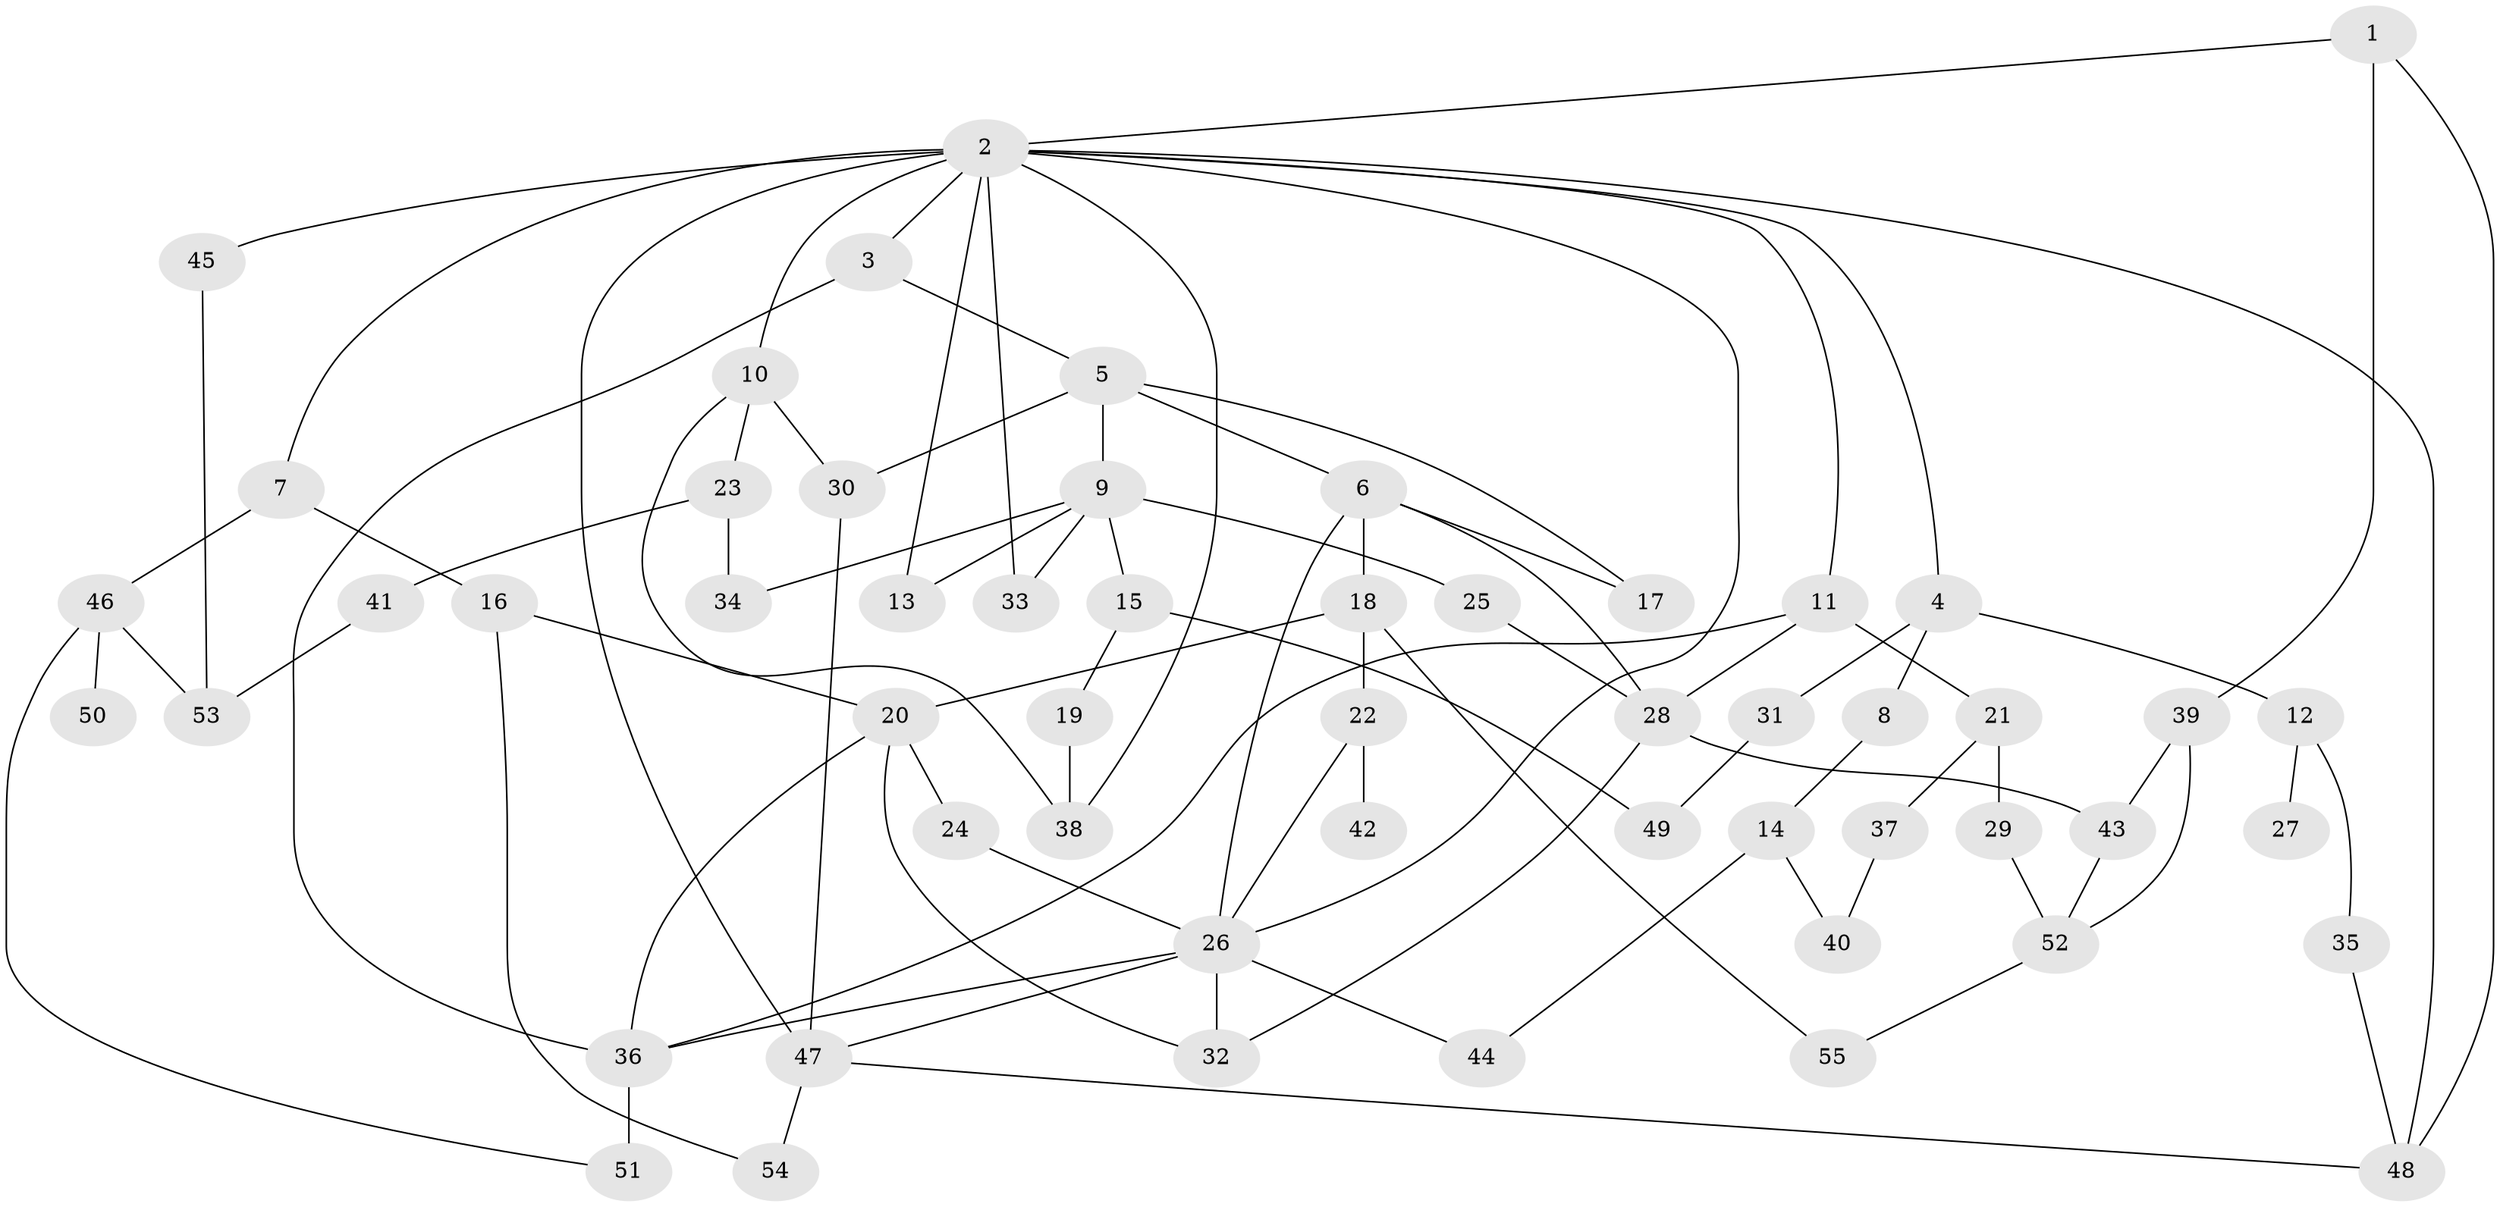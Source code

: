 // original degree distribution, {3: 0.23636363636363636, 8: 0.00909090909090909, 4: 0.14545454545454545, 6: 0.03636363636363636, 5: 0.03636363636363636, 7: 0.00909090909090909, 2: 0.35454545454545455, 1: 0.17272727272727273}
// Generated by graph-tools (version 1.1) at 2025/34/03/09/25 02:34:05]
// undirected, 55 vertices, 88 edges
graph export_dot {
graph [start="1"]
  node [color=gray90,style=filled];
  1;
  2;
  3;
  4;
  5;
  6;
  7;
  8;
  9;
  10;
  11;
  12;
  13;
  14;
  15;
  16;
  17;
  18;
  19;
  20;
  21;
  22;
  23;
  24;
  25;
  26;
  27;
  28;
  29;
  30;
  31;
  32;
  33;
  34;
  35;
  36;
  37;
  38;
  39;
  40;
  41;
  42;
  43;
  44;
  45;
  46;
  47;
  48;
  49;
  50;
  51;
  52;
  53;
  54;
  55;
  1 -- 2 [weight=1.0];
  1 -- 39 [weight=1.0];
  1 -- 48 [weight=1.0];
  2 -- 3 [weight=2.0];
  2 -- 4 [weight=1.0];
  2 -- 7 [weight=1.0];
  2 -- 10 [weight=1.0];
  2 -- 11 [weight=1.0];
  2 -- 13 [weight=1.0];
  2 -- 26 [weight=1.0];
  2 -- 33 [weight=1.0];
  2 -- 38 [weight=1.0];
  2 -- 45 [weight=1.0];
  2 -- 47 [weight=1.0];
  2 -- 48 [weight=1.0];
  3 -- 5 [weight=1.0];
  3 -- 36 [weight=1.0];
  4 -- 8 [weight=1.0];
  4 -- 12 [weight=1.0];
  4 -- 31 [weight=1.0];
  5 -- 6 [weight=1.0];
  5 -- 9 [weight=1.0];
  5 -- 17 [weight=1.0];
  5 -- 30 [weight=1.0];
  6 -- 17 [weight=1.0];
  6 -- 18 [weight=1.0];
  6 -- 26 [weight=1.0];
  6 -- 28 [weight=1.0];
  7 -- 16 [weight=1.0];
  7 -- 46 [weight=1.0];
  8 -- 14 [weight=1.0];
  9 -- 13 [weight=1.0];
  9 -- 15 [weight=1.0];
  9 -- 25 [weight=1.0];
  9 -- 33 [weight=1.0];
  9 -- 34 [weight=1.0];
  10 -- 23 [weight=1.0];
  10 -- 30 [weight=1.0];
  10 -- 38 [weight=1.0];
  11 -- 21 [weight=1.0];
  11 -- 28 [weight=1.0];
  11 -- 36 [weight=1.0];
  12 -- 27 [weight=1.0];
  12 -- 35 [weight=1.0];
  14 -- 40 [weight=1.0];
  14 -- 44 [weight=1.0];
  15 -- 19 [weight=2.0];
  15 -- 49 [weight=1.0];
  16 -- 20 [weight=1.0];
  16 -- 54 [weight=1.0];
  18 -- 20 [weight=1.0];
  18 -- 22 [weight=1.0];
  18 -- 55 [weight=1.0];
  19 -- 38 [weight=1.0];
  20 -- 24 [weight=1.0];
  20 -- 32 [weight=1.0];
  20 -- 36 [weight=1.0];
  21 -- 29 [weight=3.0];
  21 -- 37 [weight=2.0];
  22 -- 26 [weight=1.0];
  22 -- 42 [weight=1.0];
  23 -- 34 [weight=1.0];
  23 -- 41 [weight=1.0];
  24 -- 26 [weight=1.0];
  25 -- 28 [weight=1.0];
  26 -- 32 [weight=1.0];
  26 -- 36 [weight=1.0];
  26 -- 44 [weight=1.0];
  26 -- 47 [weight=1.0];
  28 -- 32 [weight=1.0];
  28 -- 43 [weight=1.0];
  29 -- 52 [weight=1.0];
  30 -- 47 [weight=1.0];
  31 -- 49 [weight=1.0];
  35 -- 48 [weight=1.0];
  36 -- 51 [weight=2.0];
  37 -- 40 [weight=1.0];
  39 -- 43 [weight=1.0];
  39 -- 52 [weight=1.0];
  41 -- 53 [weight=1.0];
  43 -- 52 [weight=1.0];
  45 -- 53 [weight=1.0];
  46 -- 50 [weight=1.0];
  46 -- 51 [weight=1.0];
  46 -- 53 [weight=1.0];
  47 -- 48 [weight=1.0];
  47 -- 54 [weight=1.0];
  52 -- 55 [weight=1.0];
}
